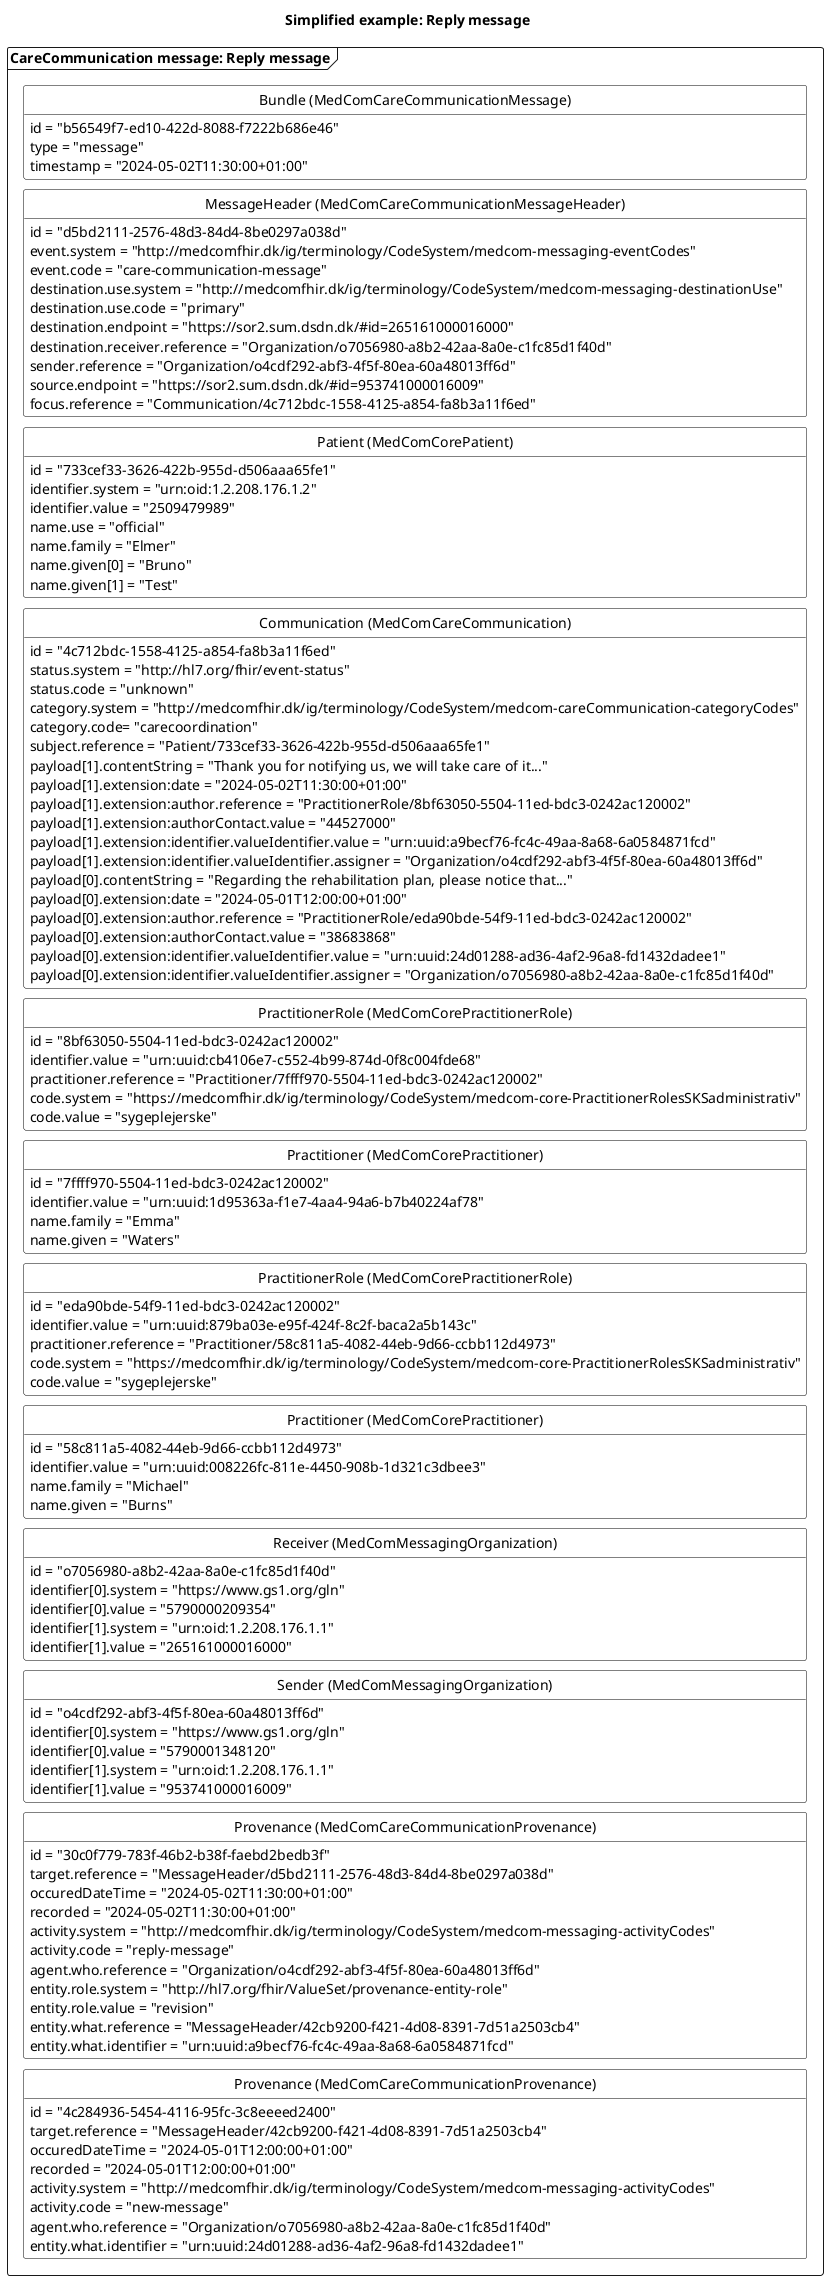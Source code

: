 @startuml CCreplyMessage

'layout
skinparam class {
    BackgroundColor White
    BorderColor Black
    ArrowColor Black
  }
hide circle
hide empty members
skinparam SameClassWidth true
skinparam Ranksep 10


'title
title Simplified example: Reply message

'Message 1: reply message
package "CareCommunication message: Reply message" as reply <<Frame>>{
    class "Bundle (MedComCareCommunicationMessage)" as replyB {
        id = "b56549f7-ed10-422d-8088-f7222b686e46"
        type = "message"
        timestamp = "2024-05-02T11:30:00+01:00"
    }
    class "MessageHeader (MedComCareCommunicationMessageHeader)" as replyMH{
        id = "d5bd2111-2576-48d3-84d4-8be0297a038d"
        event.system = "http://medcomfhir.dk/ig/terminology/CodeSystem/medcom-messaging-eventCodes"
        event.code = "care-communication-message"
        destination.use.system = "http://medcomfhir.dk/ig/terminology/CodeSystem/medcom-messaging-destinationUse"
        destination.use.code = "primary"
        destination.endpoint = "https://sor2.sum.dsdn.dk/#id=265161000016000"
        destination.receiver.reference = "Organization/o7056980-a8b2-42aa-8a0e-c1fc85d1f40d"
        sender.reference = "Organization/o4cdf292-abf3-4f5f-80ea-60a48013ff6d"
        source.endpoint = "https://sor2.sum.dsdn.dk/#id=953741000016009"
        focus.reference = "Communication/4c712bdc-1558-4125-a854-fa8b3a11f6ed"
    }
    class "Patient (MedComCorePatient)" as replyPT{
        id = "733cef33-3626-422b-955d-d506aaa65fe1"
        identifier.system = "urn:oid:1.2.208.176.1.2"
        identifier.value = "2509479989"
        name.use = "official"
        name.family = "Elmer"
        name.given[0] = "Bruno"
        name.given[1] = "Test"
    }
    class "Communication (MedComCareCommunication)" as replyCom{
        id = "4c712bdc-1558-4125-a854-fa8b3a11f6ed"
        status.system = "http://hl7.org/fhir/event-status" 
        status.code = "unknown"
        category.system = "http://medcomfhir.dk/ig/terminology/CodeSystem/medcom-careCommunication-categoryCodes"
        category.code= "carecoordination"
        subject.reference = "Patient/733cef33-3626-422b-955d-d506aaa65fe1"
        payload[1].contentString = "Thank you for notifying us, we will take care of it..."
        payload[1].extension:date = "2024-05-02T11:30:00+01:00"
        payload[1].extension:author.reference = "PractitionerRole/8bf63050-5504-11ed-bdc3-0242ac120002"
        payload[1].extension:authorContact.value = "44527000"
        payload[1].extension:identifier.valueIdentifier.value = "urn:uuid:a9becf76-fc4c-49aa-8a68-6a0584871fcd"
        payload[1].extension:identifier.valueIdentifier.assigner = "Organization/o4cdf292-abf3-4f5f-80ea-60a48013ff6d"
        payload[0].contentString = "Regarding the rehabilitation plan, please notice that..."
        payload[0].extension:date = "2024-05-01T12:00:00+01:00"
        payload[0].extension:author.reference = "PractitionerRole/eda90bde-54f9-11ed-bdc3-0242ac120002"
        payload[0].extension:authorContact.value = "38683868"
        payload[0].extension:identifier.valueIdentifier.value = "urn:uuid:24d01288-ad36-4af2-96a8-fd1432dadee1"
        payload[0].extension:identifier.valueIdentifier.assigner = "Organization/o7056980-a8b2-42aa-8a0e-c1fc85d1f40d"
    } 
    class "PractitionerRole (MedComCorePractitionerRole)" as replyPracR{
        id = "8bf63050-5504-11ed-bdc3-0242ac120002"
        identifier.value = "urn:uuid:cb4106e7-c552-4b99-874d-0f8c004fde68"
        practitioner.reference = "Practitioner/7ffff970-5504-11ed-bdc3-0242ac120002"
        code.system = "https://medcomfhir.dk/ig/terminology/CodeSystem/medcom-core-PractitionerRolesSKSadministrativ"
        code.value = "sygeplejerske"
    }
    class "Practitioner (MedComCorePractitioner)" as replyPrac{
        id = "7ffff970-5504-11ed-bdc3-0242ac120002"
        identifier.value = "urn:uuid:1d95363a-f1e7-4aa4-94a6-b7b40224af78"
        name.family = "Emma"
        name.given = "Waters"
    }
    class "PractitionerRole (MedComCorePractitionerRole)" as newPracR{
        id = "eda90bde-54f9-11ed-bdc3-0242ac120002"
        identifier.value = "urn:uuid:879ba03e-e95f-424f-8c2f-baca2a5b143c"
        practitioner.reference = "Practitioner/58c811a5-4082-44eb-9d66-ccbb112d4973"
        code.system = "https://medcomfhir.dk/ig/terminology/CodeSystem/medcom-core-PractitionerRolesSKSadministrativ"
        code.value = "sygeplejerske"
    }
    class "Practitioner (MedComCorePractitioner)" as newPrac{
        id = "58c811a5-4082-44eb-9d66-ccbb112d4973"
        identifier.value = "urn:uuid:008226fc-811e-4450-908b-1d321c3dbee3"
        name.family = "Michael"
        name.given = "Burns"
    }
    class "Sender (MedComMessagingOrganization)" as replySOrg{
        id = "o4cdf292-abf3-4f5f-80ea-60a48013ff6d"
        identifier[0].system = "https://www.gs1.org/gln"
        identifier[0].value = "5790001348120"
        identifier[1].system = "urn:oid:1.2.208.176.1.1"
        identifier[1].value = "953741000016009"
    }
    class "Receiver (MedComMessagingOrganization)" as replyROrg{
        id = "o7056980-a8b2-42aa-8a0e-c1fc85d1f40d"
        identifier[0].system = "https://www.gs1.org/gln"
        identifier[0].value = "5790000209354"
        identifier[1].system = "urn:oid:1.2.208.176.1.1"
        identifier[1].value = "265161000016000"
    }
    class "Provenance (MedComCareCommunicationProvenance)" as replyPRO{
        id = "30c0f779-783f-46b2-b38f-faebd2bedb3f"
        target.reference = "MessageHeader/d5bd2111-2576-48d3-84d4-8be0297a038d"
        occuredDateTime = "2024-05-02T11:30:00+01:00"
        recorded = "2024-05-02T11:30:00+01:00"
        activity.system = "http://medcomfhir.dk/ig/terminology/CodeSystem/medcom-messaging-activityCodes"
        activity.code = "reply-message"
        agent.who.reference = "Organization/o4cdf292-abf3-4f5f-80ea-60a48013ff6d"
        entity.role.system = "http://hl7.org/fhir/ValueSet/provenance-entity-role"
        entity.role.value = "revision"
        entity.what.reference = "MessageHeader/42cb9200-f421-4d08-8391-7d51a2503cb4"
        entity.what.identifier = "urn:uuid:a9becf76-fc4c-49aa-8a68-6a0584871fcd"
    }
    class "Provenance (MedComCareCommunicationProvenance)" as newPRO{
        id = "4c284936-5454-4116-95fc-3c8eeeed2400"
        target.reference = "MessageHeader/42cb9200-f421-4d08-8391-7d51a2503cb4"
        occuredDateTime = "2024-05-01T12:00:00+01:00"
        recorded = "2024-05-01T12:00:00+01:00"
        activity.system = "http://medcomfhir.dk/ig/terminology/CodeSystem/medcom-messaging-activityCodes"
        activity.code = "new-message"
        agent.who.reference = "Organization/o7056980-a8b2-42aa-8a0e-c1fc85d1f40d"
        entity.what.identifier = "urn:uuid:24d01288-ad36-4af2-96a8-fd1432dadee1"
    }

replyB -[hidden]- replyMH
replyMH -[hidden]-replyPT
replyPT-[hidden]-replyCom
replyCom -[hidden]-replyPracR
replyPracR-[hidden]-replyPrac
replyPrac-[hidden]-newPracR
newPracR-[hidden]-newPrac
newPrac-[hidden]-replyROrg
replyROrg-[hidden]- replySOrg
replySOrg-[hidden]-replyPRO
replyPRO-[hidden]-newPRO


@enduml
